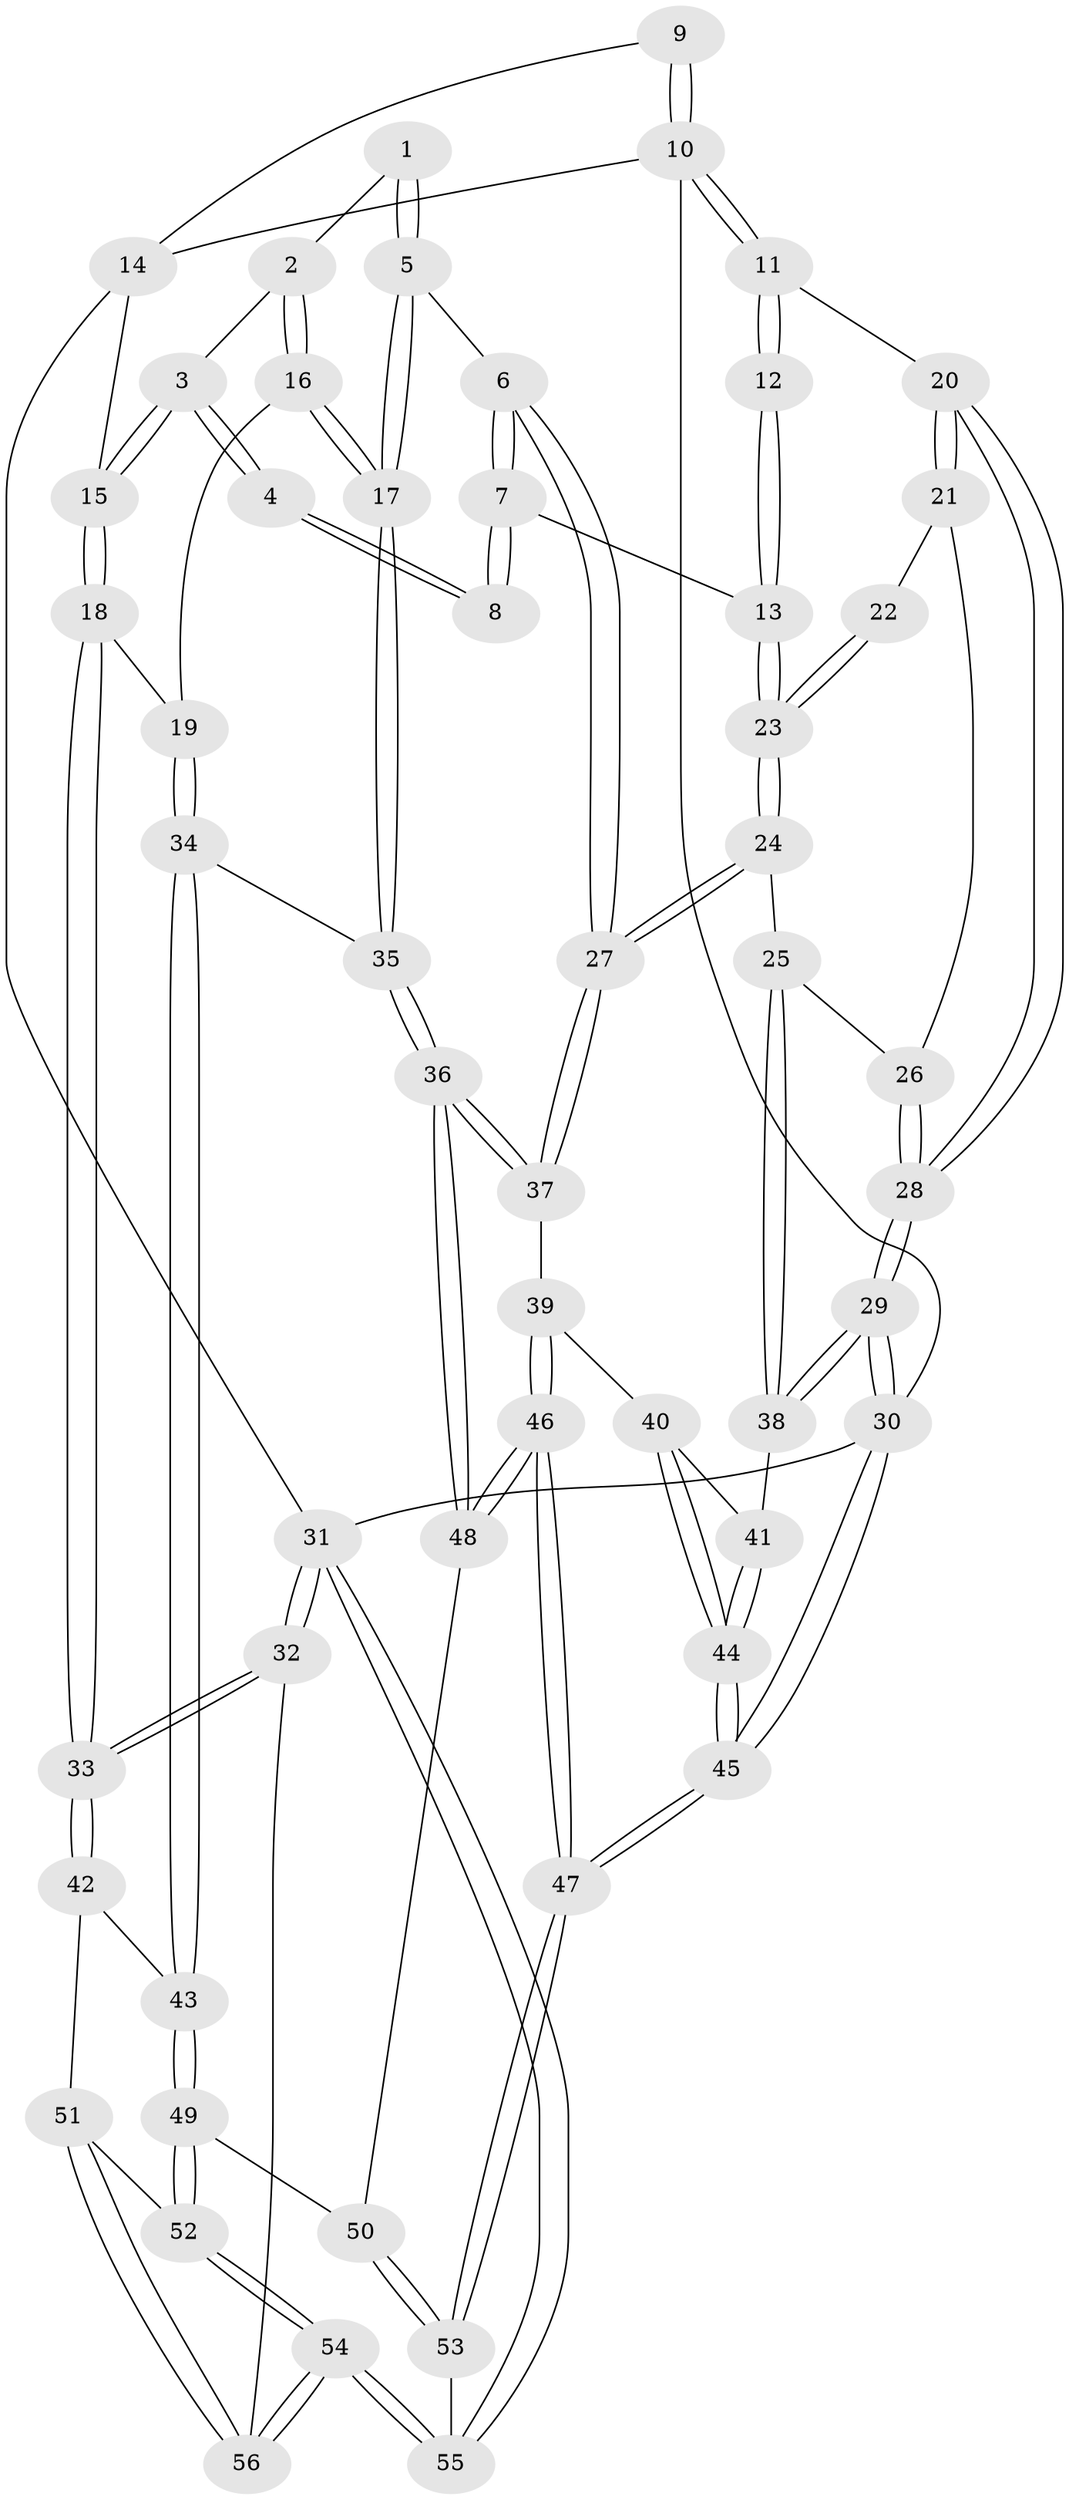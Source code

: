 // Generated by graph-tools (version 1.1) at 2025/00/03/09/25 05:00:12]
// undirected, 56 vertices, 137 edges
graph export_dot {
graph [start="1"]
  node [color=gray90,style=filled];
  1 [pos="+0.7482251969675879+0.16100742821357983"];
  2 [pos="+0.8582923665625031+0.18356667929427845"];
  3 [pos="+1+0"];
  4 [pos="+0.7278156631617435+0.12701259050344216"];
  5 [pos="+0.6396874016245685+0.36348609931525044"];
  6 [pos="+0.5891183787090651+0.3115703237897023"];
  7 [pos="+0.47018745889189956+0.1445133166067829"];
  8 [pos="+0.5178344493775452+0"];
  9 [pos="+0.5290813494966284+0"];
  10 [pos="+0+0"];
  11 [pos="+0+0"];
  12 [pos="+0.23318003810475152+0.13821894183753752"];
  13 [pos="+0.3719769931755108+0.19042892456678046"];
  14 [pos="+1+0"];
  15 [pos="+1+0"];
  16 [pos="+0.8290087834935245+0.27190472273171484"];
  17 [pos="+0.6537282607618256+0.3841417083407623"];
  18 [pos="+1+0.3772268637319384"];
  19 [pos="+1+0.3890789140986567"];
  20 [pos="+0+0"];
  21 [pos="+0.05193599489287687+0.25792980347101835"];
  22 [pos="+0.11792156566806844+0.26982364197619596"];
  23 [pos="+0.2677773715044723+0.3662719071929374"];
  24 [pos="+0.26344426195493453+0.419720256112873"];
  25 [pos="+0.1050854608921021+0.4579396593191754"];
  26 [pos="+0.06181703986844811+0.3500651891868331"];
  27 [pos="+0.29925419496340644+0.47139974830072956"];
  28 [pos="+0+0.4781213493322333"];
  29 [pos="+0+0.5321881899292469"];
  30 [pos="+0+1"];
  31 [pos="+1+1"];
  32 [pos="+1+0.8264891412263349"];
  33 [pos="+1+0.6970134559499871"];
  34 [pos="+0.7333941470781865+0.525589621833403"];
  35 [pos="+0.6670182342624483+0.4725523513173751"];
  36 [pos="+0.47509071385306284+0.5816138149788111"];
  37 [pos="+0.32656517353030906+0.5309369875841469"];
  38 [pos="+0.012757780920925051+0.5377633756925384"];
  39 [pos="+0.2885646874758454+0.5822994319230453"];
  40 [pos="+0.181655762328229+0.6121981391181317"];
  41 [pos="+0.05458257340291151+0.5831722044923076"];
  42 [pos="+0.8481583939068711+0.654046137054651"];
  43 [pos="+0.7617233129729968+0.5901642157708248"];
  44 [pos="+0.1225155935106575+0.8692529553332353"];
  45 [pos="+0.1447546323458777+1"];
  46 [pos="+0.24237852774789426+0.9789227202507464"];
  47 [pos="+0.16680333292236663+1"];
  48 [pos="+0.4777760495704219+0.736368785670152"];
  49 [pos="+0.650427642043448+0.788886424578974"];
  50 [pos="+0.6170099342316749+0.7960792900511966"];
  51 [pos="+0.8339754198634134+0.8430764072916359"];
  52 [pos="+0.6876463702139934+0.8248974464454631"];
  53 [pos="+0.4912422097090477+1"];
  54 [pos="+0.7414195234586922+1"];
  55 [pos="+0.7396559974773853+1"];
  56 [pos="+0.8566386044354312+0.8814163746755196"];
  1 -- 2;
  1 -- 5;
  1 -- 5;
  2 -- 3;
  2 -- 16;
  2 -- 16;
  3 -- 4;
  3 -- 4;
  3 -- 15;
  3 -- 15;
  4 -- 8;
  4 -- 8;
  5 -- 6;
  5 -- 17;
  5 -- 17;
  6 -- 7;
  6 -- 7;
  6 -- 27;
  6 -- 27;
  7 -- 8;
  7 -- 8;
  7 -- 13;
  9 -- 10;
  9 -- 10;
  9 -- 14;
  10 -- 11;
  10 -- 11;
  10 -- 30;
  10 -- 14;
  11 -- 12;
  11 -- 12;
  11 -- 20;
  12 -- 13;
  12 -- 13;
  13 -- 23;
  13 -- 23;
  14 -- 15;
  14 -- 31;
  15 -- 18;
  15 -- 18;
  16 -- 17;
  16 -- 17;
  16 -- 19;
  17 -- 35;
  17 -- 35;
  18 -- 19;
  18 -- 33;
  18 -- 33;
  19 -- 34;
  19 -- 34;
  20 -- 21;
  20 -- 21;
  20 -- 28;
  20 -- 28;
  21 -- 22;
  21 -- 26;
  22 -- 23;
  22 -- 23;
  23 -- 24;
  23 -- 24;
  24 -- 25;
  24 -- 27;
  24 -- 27;
  25 -- 26;
  25 -- 38;
  25 -- 38;
  26 -- 28;
  26 -- 28;
  27 -- 37;
  27 -- 37;
  28 -- 29;
  28 -- 29;
  29 -- 30;
  29 -- 30;
  29 -- 38;
  29 -- 38;
  30 -- 45;
  30 -- 45;
  30 -- 31;
  31 -- 32;
  31 -- 32;
  31 -- 55;
  31 -- 55;
  32 -- 33;
  32 -- 33;
  32 -- 56;
  33 -- 42;
  33 -- 42;
  34 -- 35;
  34 -- 43;
  34 -- 43;
  35 -- 36;
  35 -- 36;
  36 -- 37;
  36 -- 37;
  36 -- 48;
  36 -- 48;
  37 -- 39;
  38 -- 41;
  39 -- 40;
  39 -- 46;
  39 -- 46;
  40 -- 41;
  40 -- 44;
  40 -- 44;
  41 -- 44;
  41 -- 44;
  42 -- 43;
  42 -- 51;
  43 -- 49;
  43 -- 49;
  44 -- 45;
  44 -- 45;
  45 -- 47;
  45 -- 47;
  46 -- 47;
  46 -- 47;
  46 -- 48;
  46 -- 48;
  47 -- 53;
  47 -- 53;
  48 -- 50;
  49 -- 50;
  49 -- 52;
  49 -- 52;
  50 -- 53;
  50 -- 53;
  51 -- 52;
  51 -- 56;
  51 -- 56;
  52 -- 54;
  52 -- 54;
  53 -- 55;
  54 -- 55;
  54 -- 55;
  54 -- 56;
  54 -- 56;
}
